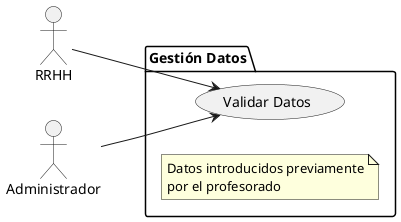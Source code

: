 @startuml
left to right direction

actor "RRHH" as rrhh
actor "Administrador" as admin

package "Gestión Datos" as gestDatosPackage {
    usecase "Validar Datos" as valDatos
    note "Datos introducidos previamente\npor el profesorado" as notaGestDatos
}

rrhh --> valDatos
admin --> valDatos
@enduml